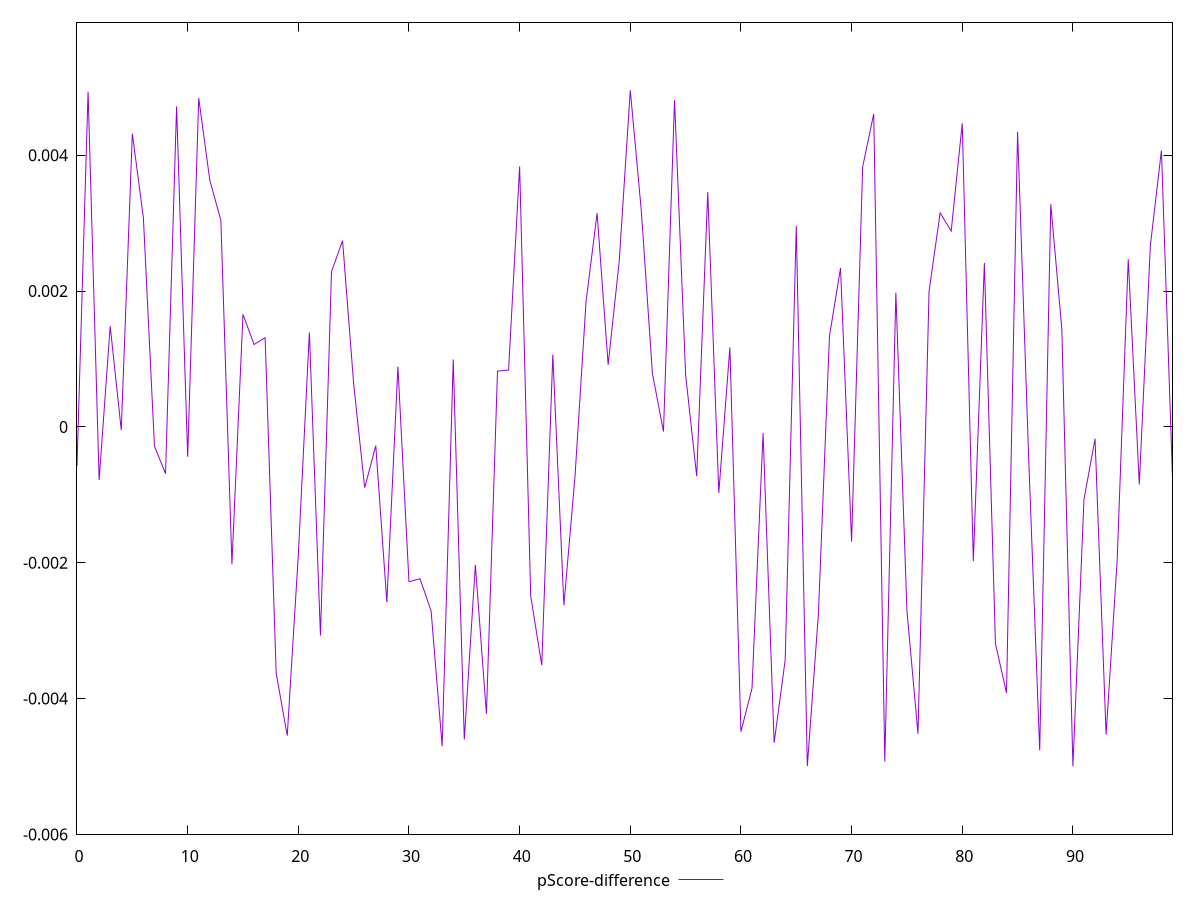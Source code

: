 reset

$pScoreDifference <<EOF
0 -0.000573856728264599
1 0.004936399354272036
2 -0.0007802562568051119
3 0.0014840884946574207
4 -0.00004707554691463223
5 0.004319802098323389
6 0.0030787465487102095
7 -0.0002831297789002152
8 -0.0006880571025447146
9 0.004719680741701704
10 -0.0004391521882864957
11 0.004841473755200054
12 0.003633914431764862
13 0.003041744729276319
14 -0.0020184217808412175
15 0.001658538134278631
16 0.001214019905079744
17 0.0013146216580844916
18 -0.003626259239195573
19 -0.004545262559766616
20 -0.0018861032052507332
21 0.0013919692959345475
22 -0.0030716062371678454
23 0.0022873381024668404
24 0.002742520584894992
25 0.0006368727065253488
26 -0.0008947399067144035
27 -0.00027486722847247513
28 -0.002581071338338514
29 0.0008875531157281902
30 -0.002278453846652373
31 -0.00223592360636804
32 -0.0027084814429421122
33 -0.004700577779388149
34 0.000994162294457146
35 -0.004601399466728107
36 -0.0020318546780638824
37 -0.00422475837085079
38 0.0008215011670846817
39 0.0008373064650611939
40 0.0038349414834342177
41 -0.002489931223129571
42 -0.0035071411987749324
43 0.001062745401186005
44 -0.0026242566893994734
45 -0.0007404837527167363
46 0.0018402870701197394
47 0.00314703179271536
48 0.0009148130786270636
49 0.0024403059724096288
50 0.0049579673787713
51 0.0031774725904011314
52 0.0007879405589192867
53 -0.00006763570263246255
54 0.004811765061565332
55 0.0007680478595692986
56 -0.0007246251465261588
57 0.0034571220316851337
58 -0.0009718035893021559
59 0.0011701415082775446
60 -0.004487545397574677
61 -0.003847918204560319
62 -0.00008854966100813044
63 -0.004651651463703721
64 -0.0034293907899377585
65 0.0029602054074242545
66 -0.004992983721750388
67 -0.0027549989956897614
68 0.00133732333139025
69 0.0023396934525921065
70 -0.0016880252242432725
71 0.0038291578765642376
72 0.004608661405729575
73 -0.004925568776316336
74 0.001977127206950313
75 -0.00270117564492367
76 -0.004519018637876182
77 0.0019950472094216742
78 0.0031517999588739354
79 0.002883341181836807
80 0.004471366848550207
81 -0.0019763961094815263
82 0.002414559517841197
83 -0.003189964101258491
84 -0.003916407393227961
85 0.004342047800231952
86 -0.0004436461178277673
87 -0.004763871847941581
88 0.003281527089062819
89 0.001439270083962163
90 -0.004995574405224579
91 -0.001068469276513495
92 -0.00017360164117574683
93 -0.00453027122242089
94 -0.0019630548670351855
95 0.002470686878359163
96 -0.0008466796003057109
97 0.002670338256388738
98 0.004072463203312449
99 -0.0007561269259590553
EOF

set key outside below
set xrange [0:99]
set yrange [-0.005995574405224579:0.0059579673787713]
set trange [-0.005995574405224579:0.0059579673787713]
set terminal svg size 640, 500 enhanced background rgb 'white'
set output "reports/report_00028_2021-02-24T12-49-42.674Z/first-contentful-paint/samples/astro/pScore-difference/values.svg"

plot $pScoreDifference title "pScore-difference" with line

reset

